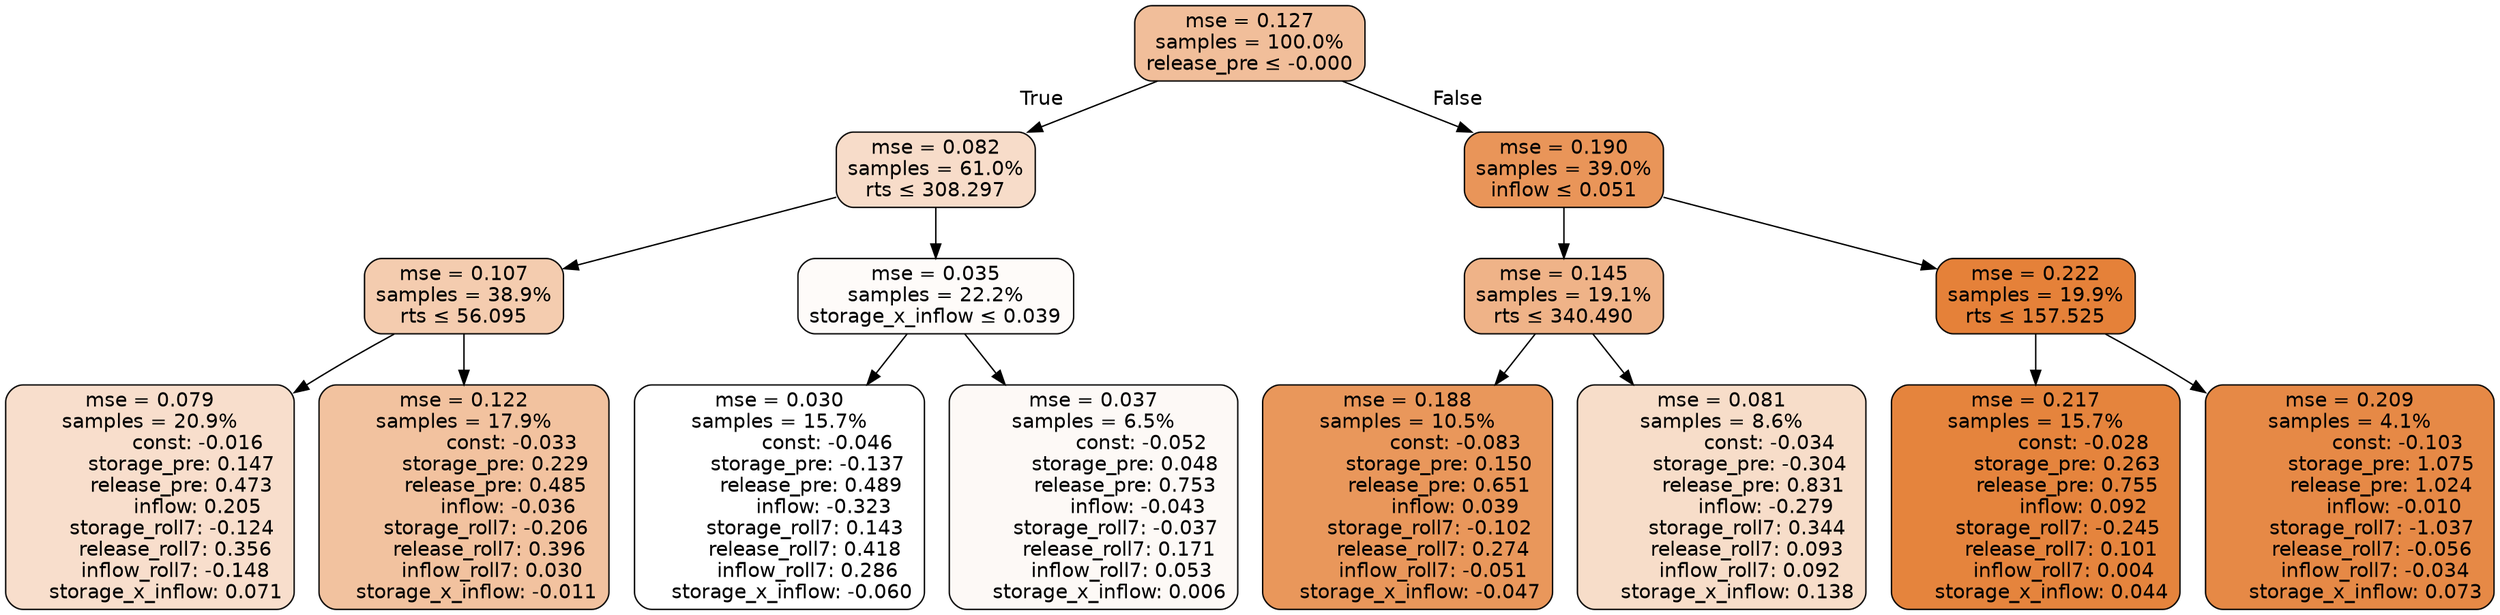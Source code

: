 digraph tree {
bgcolor="transparent"
node [shape=rectangle, style="filled, rounded", color="black", fontname=helvetica] ;
edge [fontname=helvetica] ;
	"0" [label="mse = 0.127
samples = 100.0%
release_pre &le; -0.000", fillcolor="#f1be9a"]
	"1" [label="mse = 0.082
samples = 61.0%
rts &le; 308.297", fillcolor="#f7dcc9"]
	"2" [label="mse = 0.107
samples = 38.9%
rts &le; 56.095", fillcolor="#f4ccaf"]
	"3" [label="mse = 0.079
samples = 20.9%
               const: -0.016
          storage_pre: 0.147
          release_pre: 0.473
               inflow: 0.205
       storage_roll7: -0.124
        release_roll7: 0.356
        inflow_roll7: -0.148
     storage_x_inflow: 0.071", fillcolor="#f8decc"]
	"4" [label="mse = 0.122
samples = 17.9%
               const: -0.033
          storage_pre: 0.229
          release_pre: 0.485
              inflow: -0.036
       storage_roll7: -0.206
        release_roll7: 0.396
         inflow_roll7: 0.030
    storage_x_inflow: -0.011", fillcolor="#f2c29f"]
	"5" [label="mse = 0.035
samples = 22.2%
storage_x_inflow &le; 0.039", fillcolor="#fefbf9"]
	"6" [label="mse = 0.030
samples = 15.7%
               const: -0.046
         storage_pre: -0.137
          release_pre: 0.489
              inflow: -0.323
        storage_roll7: 0.143
        release_roll7: 0.418
         inflow_roll7: 0.286
    storage_x_inflow: -0.060", fillcolor="#ffffff"]
	"7" [label="mse = 0.037
samples = 6.5%
               const: -0.052
          storage_pre: 0.048
          release_pre: 0.753
              inflow: -0.043
       storage_roll7: -0.037
        release_roll7: 0.171
         inflow_roll7: 0.053
     storage_x_inflow: 0.006", fillcolor="#fdf9f6"]
	"8" [label="mse = 0.190
samples = 39.0%
inflow &le; 0.051", fillcolor="#e99559"]
	"9" [label="mse = 0.145
samples = 19.1%
rts &le; 340.490", fillcolor="#efb388"]
	"10" [label="mse = 0.188
samples = 10.5%
               const: -0.083
          storage_pre: 0.150
          release_pre: 0.651
               inflow: 0.039
       storage_roll7: -0.102
        release_roll7: 0.274
        inflow_roll7: -0.051
    storage_x_inflow: -0.047", fillcolor="#e9975b"]
	"11" [label="mse = 0.081
samples = 8.6%
               const: -0.034
         storage_pre: -0.304
          release_pre: 0.831
              inflow: -0.279
        storage_roll7: 0.344
        release_roll7: 0.093
         inflow_roll7: 0.092
     storage_x_inflow: 0.138", fillcolor="#f7ddc9"]
	"12" [label="mse = 0.222
samples = 19.9%
rts &le; 157.525", fillcolor="#e58139"]
	"13" [label="mse = 0.217
samples = 15.7%
               const: -0.028
          storage_pre: 0.263
          release_pre: 0.755
               inflow: 0.092
       storage_roll7: -0.245
        release_roll7: 0.101
         inflow_roll7: 0.004
     storage_x_inflow: 0.044", fillcolor="#e5843d"]
	"14" [label="mse = 0.209
samples = 4.1%
               const: -0.103
          storage_pre: 1.075
          release_pre: 1.024
              inflow: -0.010
       storage_roll7: -1.037
       release_roll7: -0.056
        inflow_roll7: -0.034
     storage_x_inflow: 0.073", fillcolor="#e68946"]

	"0" -> "1" [labeldistance=2.5, labelangle=45, headlabel="True"]
	"1" -> "2"
	"2" -> "3"
	"2" -> "4"
	"1" -> "5"
	"5" -> "6"
	"5" -> "7"
	"0" -> "8" [labeldistance=2.5, labelangle=-45, headlabel="False"]
	"8" -> "9"
	"9" -> "10"
	"9" -> "11"
	"8" -> "12"
	"12" -> "13"
	"12" -> "14"
}